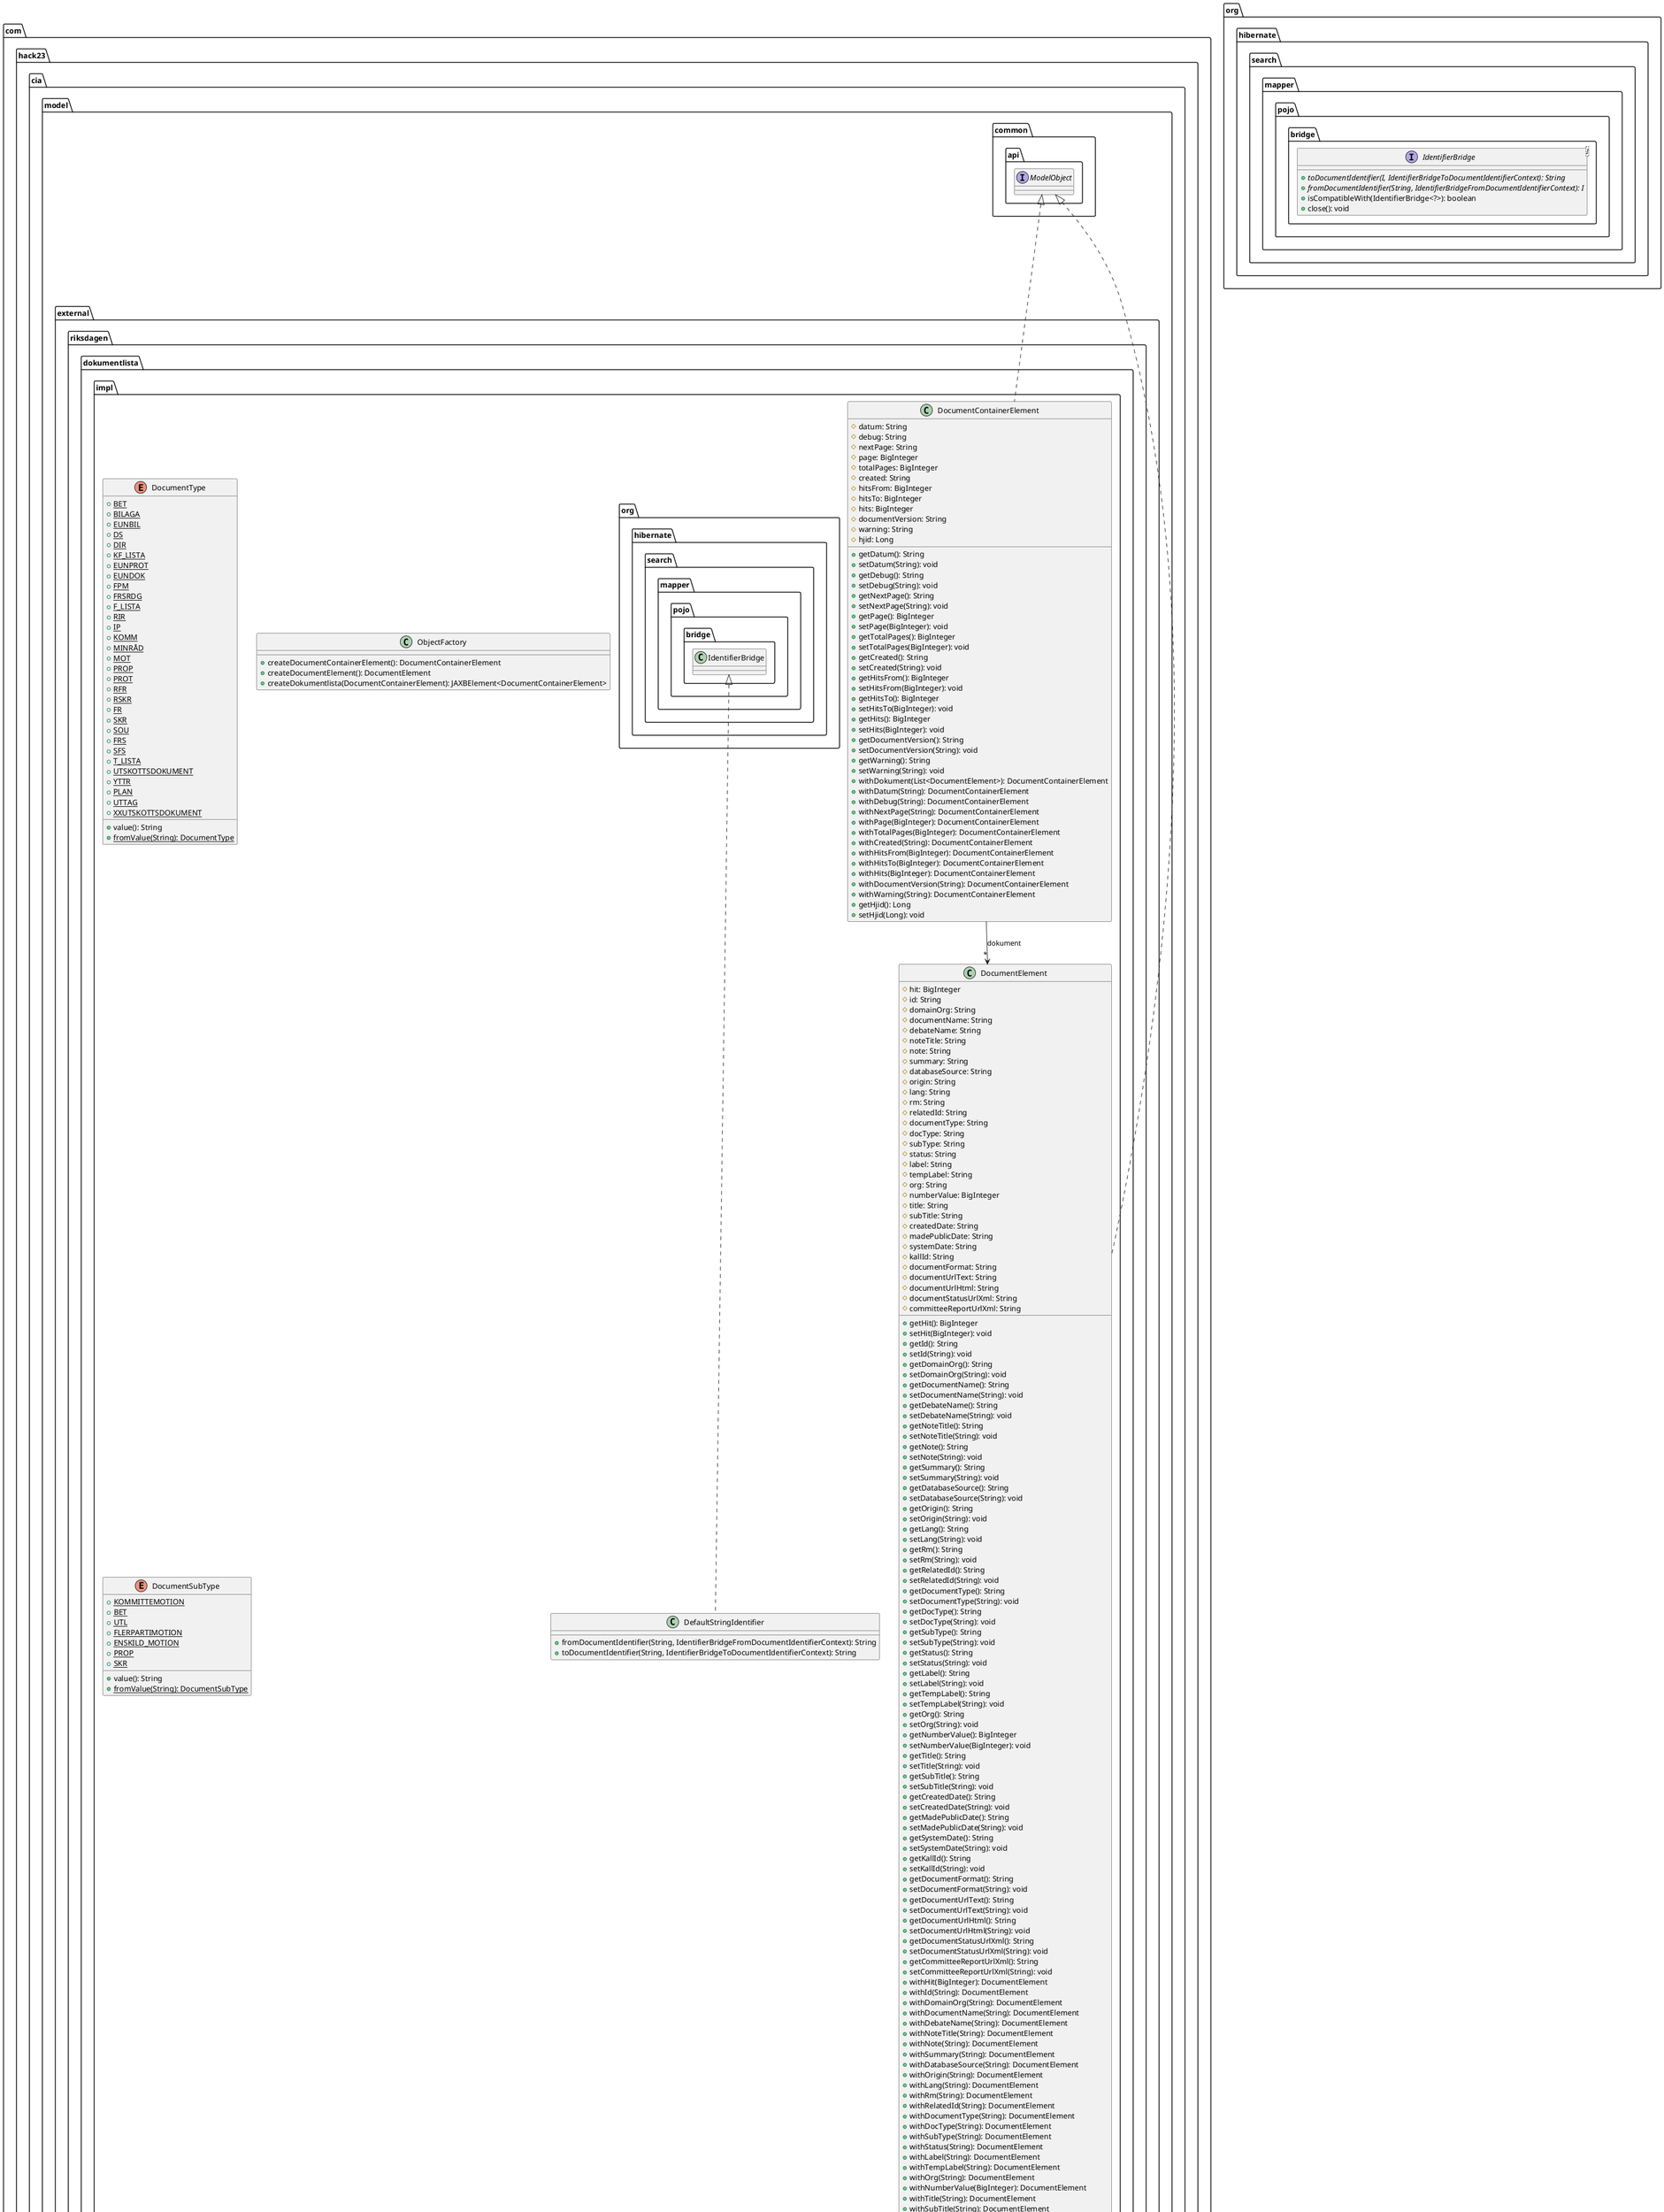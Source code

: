 @startuml
    namespace com.hack23.cia.model.external.riksdagen.dokumentlista.impl {

        enum DocumentType [[DocumentType.html]] {
            {static} +BET
            {static} +BILAGA
            {static} +EUNBIL
            {static} +DS
            {static} +DIR
            {static} +KF_LISTA
            {static} +EUNPROT
            {static} +EUNDOK
            {static} +FPM
            {static} +FRSRDG
            {static} +F_LISTA
            {static} +RIR
            {static} +IP
            {static} +KOMM
            {static} +MINRÅD
            {static} +MOT
            {static} +PROP
            {static} +PROT
            {static} +RFR
            {static} +RSKR
            {static} +FR
            {static} +SKR
            {static} +SOU
            {static} +FRS
            {static} +SFS
            {static} +T_LISTA
            {static} +UTSKOTTSDOKUMENT
            {static} +YTTR
            {static} +PLAN
            {static} +UTTAG
            {static} +XXUTSKOTTSDOKUMENT
            +value(): String
            {static} +fromValue(String): DocumentType
        }

        class DocumentContainerElement [[DocumentContainerElement.html]] {
            #datum: String
            #debug: String
            #nextPage: String
            #page: BigInteger
            #totalPages: BigInteger
            #created: String
            #hitsFrom: BigInteger
            #hitsTo: BigInteger
            #hits: BigInteger
            #documentVersion: String
            #warning: String
            #hjid: Long
            +getDatum(): String
            +setDatum(String): void
            +getDebug(): String
            +setDebug(String): void
            +getNextPage(): String
            +setNextPage(String): void
            +getPage(): BigInteger
            +setPage(BigInteger): void
            +getTotalPages(): BigInteger
            +setTotalPages(BigInteger): void
            +getCreated(): String
            +setCreated(String): void
            +getHitsFrom(): BigInteger
            +setHitsFrom(BigInteger): void
            +getHitsTo(): BigInteger
            +setHitsTo(BigInteger): void
            +getHits(): BigInteger
            +setHits(BigInteger): void
            +getDocumentVersion(): String
            +setDocumentVersion(String): void
            +getWarning(): String
            +setWarning(String): void
            +withDokument(List<DocumentElement>): DocumentContainerElement
            +withDatum(String): DocumentContainerElement
            +withDebug(String): DocumentContainerElement
            +withNextPage(String): DocumentContainerElement
            +withPage(BigInteger): DocumentContainerElement
            +withTotalPages(BigInteger): DocumentContainerElement
            +withCreated(String): DocumentContainerElement
            +withHitsFrom(BigInteger): DocumentContainerElement
            +withHitsTo(BigInteger): DocumentContainerElement
            +withHits(BigInteger): DocumentContainerElement
            +withDocumentVersion(String): DocumentContainerElement
            +withWarning(String): DocumentContainerElement
            +getHjid(): Long
            +setHjid(Long): void
        }

        class DocumentElement [[DocumentElement.html]] {
            #hit: BigInteger
            #id: String
            #domainOrg: String
            #documentName: String
            #debateName: String
            #noteTitle: String
            #note: String
            #summary: String
            #databaseSource: String
            #origin: String
            #lang: String
            #rm: String
            #relatedId: String
            #documentType: String
            #docType: String
            #subType: String
            #status: String
            #label: String
            #tempLabel: String
            #org: String
            #numberValue: BigInteger
            #title: String
            #subTitle: String
            #createdDate: String
            #madePublicDate: String
            #systemDate: String
            #kallId: String
            #documentFormat: String
            #documentUrlText: String
            #documentUrlHtml: String
            #documentStatusUrlXml: String
            #committeeReportUrlXml: String
            +getHit(): BigInteger
            +setHit(BigInteger): void
            +getId(): String
            +setId(String): void
            +getDomainOrg(): String
            +setDomainOrg(String): void
            +getDocumentName(): String
            +setDocumentName(String): void
            +getDebateName(): String
            +setDebateName(String): void
            +getNoteTitle(): String
            +setNoteTitle(String): void
            +getNote(): String
            +setNote(String): void
            +getSummary(): String
            +setSummary(String): void
            +getDatabaseSource(): String
            +setDatabaseSource(String): void
            +getOrigin(): String
            +setOrigin(String): void
            +getLang(): String
            +setLang(String): void
            +getRm(): String
            +setRm(String): void
            +getRelatedId(): String
            +setRelatedId(String): void
            +getDocumentType(): String
            +setDocumentType(String): void
            +getDocType(): String
            +setDocType(String): void
            +getSubType(): String
            +setSubType(String): void
            +getStatus(): String
            +setStatus(String): void
            +getLabel(): String
            +setLabel(String): void
            +getTempLabel(): String
            +setTempLabel(String): void
            +getOrg(): String
            +setOrg(String): void
            +getNumberValue(): BigInteger
            +setNumberValue(BigInteger): void
            +getTitle(): String
            +setTitle(String): void
            +getSubTitle(): String
            +setSubTitle(String): void
            +getCreatedDate(): String
            +setCreatedDate(String): void
            +getMadePublicDate(): String
            +setMadePublicDate(String): void
            +getSystemDate(): String
            +setSystemDate(String): void
            +getKallId(): String
            +setKallId(String): void
            +getDocumentFormat(): String
            +setDocumentFormat(String): void
            +getDocumentUrlText(): String
            +setDocumentUrlText(String): void
            +getDocumentUrlHtml(): String
            +setDocumentUrlHtml(String): void
            +getDocumentStatusUrlXml(): String
            +setDocumentStatusUrlXml(String): void
            +getCommitteeReportUrlXml(): String
            +setCommitteeReportUrlXml(String): void
            +withHit(BigInteger): DocumentElement
            +withId(String): DocumentElement
            +withDomainOrg(String): DocumentElement
            +withDocumentName(String): DocumentElement
            +withDebateName(String): DocumentElement
            +withNoteTitle(String): DocumentElement
            +withNote(String): DocumentElement
            +withSummary(String): DocumentElement
            +withDatabaseSource(String): DocumentElement
            +withOrigin(String): DocumentElement
            +withLang(String): DocumentElement
            +withRm(String): DocumentElement
            +withRelatedId(String): DocumentElement
            +withDocumentType(String): DocumentElement
            +withDocType(String): DocumentElement
            +withSubType(String): DocumentElement
            +withStatus(String): DocumentElement
            +withLabel(String): DocumentElement
            +withTempLabel(String): DocumentElement
            +withOrg(String): DocumentElement
            +withNumberValue(BigInteger): DocumentElement
            +withTitle(String): DocumentElement
            +withSubTitle(String): DocumentElement
            +withCreatedDate(String): DocumentElement
            +withMadePublicDate(String): DocumentElement
            +withSystemDate(String): DocumentElement
            +withKallId(String): DocumentElement
            +withDocumentFormat(String): DocumentElement
            +withDocumentUrlText(String): DocumentElement
            +withDocumentUrlHtml(String): DocumentElement
            +withDocumentStatusUrlXml(String): DocumentElement
            +withCommitteeReportUrlXml(String): DocumentElement
        }

        class ObjectFactory [[ObjectFactory.html]] {
            +createDocumentContainerElement(): DocumentContainerElement
            +createDocumentElement(): DocumentElement
            +createDokumentlista(DocumentContainerElement): JAXBElement<DocumentContainerElement>
        }

        enum DocumentSubType [[DocumentSubType.html]] {
            {static} +KOMMITTEMOTION
            {static} +BET
            {static} +UTL
            {static} +FLERPARTIMOTION
            {static} +ENSKILD_MOTION
            {static} +PROP
            {static} +SKR
            +value(): String
            {static} +fromValue(String): DocumentSubType
        }

        class DefaultStringIdentifier [[DefaultStringIdentifier.html]] {
            +fromDocumentIdentifier(String, IdentifierBridgeFromDocumentIdentifierContext): String
            +toDocumentIdentifier(String, IdentifierBridgeToDocumentIdentifierContext): String
        }

        com.hack23.cia.model.common.api.ModelObject <|.. DocumentContainerElement
        DocumentContainerElement --> "*" DocumentElement: dokument
        com.hack23.cia.model.common.api.ModelObject <|.. DocumentElement
        org.hibernate.search.mapper.pojo.bridge.IdentifierBridge <|.. DefaultStringIdentifier
    }

    namespace com.hack23.cia.model.common.api {
        interface ModelObject
    }

    namespace org.hibernate.search.mapper.pojo.bridge {
        interface IdentifierBridge<​I> {
            {abstract} +toDocumentIdentifier(I, IdentifierBridgeToDocumentIdentifierContext): String
            {abstract} +fromDocumentIdentifier(String, IdentifierBridgeFromDocumentIdentifierContext): I
            +isCompatibleWith(IdentifierBridge<?>): boolean
            +close(): void
        }
    }

    center footer UMLDoclet 2.0.5, PlantUML 1.2019.08
@enduml
